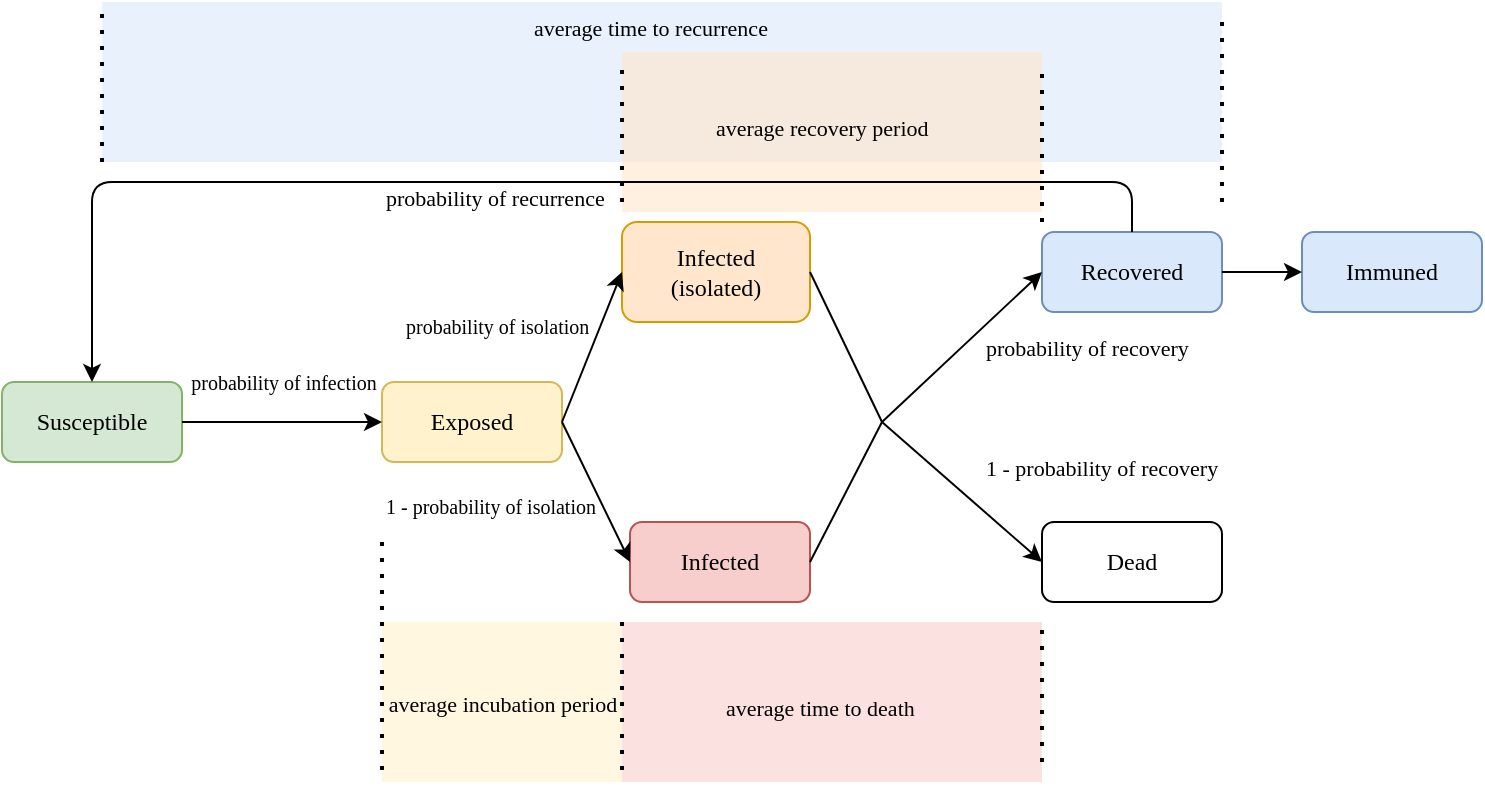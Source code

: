 <mxfile version="15.0.3" type="github">
  <diagram id="_DbPGHTBd1xnx7KvoO_M" name="Page-1">
    <mxGraphModel dx="1235" dy="800" grid="1" gridSize="10" guides="1" tooltips="1" connect="1" arrows="1" fold="1" page="1" pageScale="1" pageWidth="827" pageHeight="1169" math="0" shadow="0">
      <root>
        <mxCell id="0" />
        <mxCell id="1" parent="0" />
        <mxCell id="B46BXONGkZ0E6FOtN830-58" value="" style="rounded=0;whiteSpace=wrap;html=1;shadow=0;fontSize=10;fillColor=#dae8fc;opacity=60;strokeColor=none;" vertex="1" parent="1">
          <mxGeometry x="60" y="50" width="560" height="80" as="geometry" />
        </mxCell>
        <mxCell id="B46BXONGkZ0E6FOtN830-57" value="" style="rounded=0;whiteSpace=wrap;html=1;shadow=0;fontSize=10;fillColor=#ffe6cc;opacity=60;strokeColor=none;" vertex="1" parent="1">
          <mxGeometry x="320" y="75" width="210" height="80" as="geometry" />
        </mxCell>
        <mxCell id="B46BXONGkZ0E6FOtN830-56" value="" style="rounded=0;whiteSpace=wrap;html=1;shadow=0;fontSize=10;fillColor=#f8cecc;opacity=60;strokeColor=none;" vertex="1" parent="1">
          <mxGeometry x="320" y="360" width="210" height="80" as="geometry" />
        </mxCell>
        <mxCell id="B46BXONGkZ0E6FOtN830-55" value="" style="rounded=0;whiteSpace=wrap;html=1;shadow=0;fontSize=10;fillColor=#fff2cc;strokeColor=none;opacity=60;" vertex="1" parent="1">
          <mxGeometry x="200" y="360" width="120" height="80" as="geometry" />
        </mxCell>
        <mxCell id="B46BXONGkZ0E6FOtN830-1" value="&lt;font face=&quot;Times New Roman&quot;&gt;Susceptible&lt;/font&gt;" style="rounded=1;whiteSpace=wrap;html=1;fillColor=#d5e8d4;strokeColor=#82b366;" vertex="1" parent="1">
          <mxGeometry x="10" y="240" width="90" height="40" as="geometry" />
        </mxCell>
        <mxCell id="B46BXONGkZ0E6FOtN830-2" value="&lt;font face=&quot;Times New Roman&quot;&gt;Exposed&lt;/font&gt;" style="rounded=1;whiteSpace=wrap;html=1;fillColor=#fff2cc;strokeColor=#d6b656;" vertex="1" parent="1">
          <mxGeometry x="200" y="240" width="90" height="40" as="geometry" />
        </mxCell>
        <mxCell id="B46BXONGkZ0E6FOtN830-3" value="&lt;font face=&quot;Times New Roman&quot;&gt;Infected&lt;/font&gt;" style="rounded=1;whiteSpace=wrap;html=1;fillColor=#f8cecc;strokeColor=#b85450;" vertex="1" parent="1">
          <mxGeometry x="324" y="310" width="90" height="40" as="geometry" />
        </mxCell>
        <mxCell id="B46BXONGkZ0E6FOtN830-4" value="&lt;font face=&quot;Times New Roman&quot;&gt;Recovered&lt;/font&gt;" style="rounded=1;whiteSpace=wrap;html=1;fillColor=#dae8fc;strokeColor=#6c8ebf;" vertex="1" parent="1">
          <mxGeometry x="530" y="165" width="90" height="40" as="geometry" />
        </mxCell>
        <mxCell id="B46BXONGkZ0E6FOtN830-5" value="&lt;font face=&quot;Times New Roman&quot;&gt;Dead&lt;/font&gt;" style="rounded=1;whiteSpace=wrap;html=1;" vertex="1" parent="1">
          <mxGeometry x="530" y="310" width="90" height="40" as="geometry" />
        </mxCell>
        <mxCell id="B46BXONGkZ0E6FOtN830-6" value="&lt;font face=&quot;Times New Roman&quot;&gt;Infected&lt;br&gt;(isolated)&lt;/font&gt;" style="rounded=1;whiteSpace=wrap;html=1;fillColor=#ffe6cc;strokeColor=#d79b00;" vertex="1" parent="1">
          <mxGeometry x="320" y="160" width="94" height="50" as="geometry" />
        </mxCell>
        <mxCell id="B46BXONGkZ0E6FOtN830-7" value="&lt;font face=&quot;Times New Roman&quot;&gt;Immuned&lt;/font&gt;" style="rounded=1;whiteSpace=wrap;html=1;fillColor=#dae8fc;strokeColor=#6c8ebf;" vertex="1" parent="1">
          <mxGeometry x="660" y="165" width="90" height="40" as="geometry" />
        </mxCell>
        <mxCell id="B46BXONGkZ0E6FOtN830-8" value="" style="endArrow=classic;html=1;exitX=1;exitY=0.5;exitDx=0;exitDy=0;entryX=0;entryY=0.5;entryDx=0;entryDy=0;" edge="1" parent="1" source="B46BXONGkZ0E6FOtN830-1" target="B46BXONGkZ0E6FOtN830-2">
          <mxGeometry width="50" height="50" relative="1" as="geometry">
            <mxPoint x="620" y="430" as="sourcePoint" />
            <mxPoint x="670" y="380" as="targetPoint" />
          </mxGeometry>
        </mxCell>
        <mxCell id="B46BXONGkZ0E6FOtN830-9" value="" style="endArrow=classic;html=1;exitX=1;exitY=0.5;exitDx=0;exitDy=0;entryX=0;entryY=0.5;entryDx=0;entryDy=0;" edge="1" parent="1" source="B46BXONGkZ0E6FOtN830-2" target="B46BXONGkZ0E6FOtN830-3">
          <mxGeometry width="50" height="50" relative="1" as="geometry">
            <mxPoint x="260" y="380" as="sourcePoint" />
            <mxPoint x="310" y="330" as="targetPoint" />
          </mxGeometry>
        </mxCell>
        <mxCell id="B46BXONGkZ0E6FOtN830-13" value="" style="endArrow=classic;html=1;exitX=1;exitY=0.5;exitDx=0;exitDy=0;entryX=0;entryY=0.5;entryDx=0;entryDy=0;" edge="1" parent="1" source="B46BXONGkZ0E6FOtN830-2" target="B46BXONGkZ0E6FOtN830-6">
          <mxGeometry width="50" height="50" relative="1" as="geometry">
            <mxPoint x="620" y="430" as="sourcePoint" />
            <mxPoint x="670" y="380" as="targetPoint" />
          </mxGeometry>
        </mxCell>
        <mxCell id="B46BXONGkZ0E6FOtN830-16" value="" style="endArrow=classic;html=1;exitX=1;exitY=0.5;exitDx=0;exitDy=0;entryX=0;entryY=0.5;entryDx=0;entryDy=0;" edge="1" parent="1" source="B46BXONGkZ0E6FOtN830-4" target="B46BXONGkZ0E6FOtN830-7">
          <mxGeometry width="50" height="50" relative="1" as="geometry">
            <mxPoint x="620" y="430" as="sourcePoint" />
            <mxPoint x="670" y="380" as="targetPoint" />
          </mxGeometry>
        </mxCell>
        <mxCell id="B46BXONGkZ0E6FOtN830-17" value="" style="endArrow=classic;html=1;entryX=0.5;entryY=0;entryDx=0;entryDy=0;exitX=0.5;exitY=0;exitDx=0;exitDy=0;edgeStyle=orthogonalEdgeStyle;" edge="1" parent="1" source="B46BXONGkZ0E6FOtN830-4" target="B46BXONGkZ0E6FOtN830-1">
          <mxGeometry width="50" height="50" relative="1" as="geometry">
            <mxPoint x="620" y="430" as="sourcePoint" />
            <mxPoint x="670" y="380" as="targetPoint" />
            <Array as="points">
              <mxPoint x="575" y="140" />
              <mxPoint x="55" y="140" />
            </Array>
          </mxGeometry>
        </mxCell>
        <mxCell id="B46BXONGkZ0E6FOtN830-22" value="&lt;p style=&quot;margin: 0px; text-align: justify; font-stretch: normal; font-size: 10px; line-height: normal; font-family: &amp;quot;times new roman&amp;quot;;&quot;&gt;probability of infection&lt;/p&gt;" style="text;html=1;strokeColor=none;fillColor=none;align=center;verticalAlign=middle;whiteSpace=wrap;rounded=0;fontSize=10;" vertex="1" parent="1">
          <mxGeometry x="86" y="230" width="130" height="20" as="geometry" />
        </mxCell>
        <mxCell id="B46BXONGkZ0E6FOtN830-32" value="&lt;p style=&quot;margin: 0px; text-align: justify; font-style: normal; font-variant-caps: normal; font-weight: normal; font-stretch: normal; font-size: 10px; line-height: normal; font-family: &amp;quot;times new roman&amp;quot;; color: rgb(0, 0, 0);&quot;&gt;probability of isolation&lt;/p&gt;" style="text;whiteSpace=wrap;html=1;fontSize=10;" vertex="1" parent="1">
          <mxGeometry x="210" y="200" width="130" height="30" as="geometry" />
        </mxCell>
        <mxCell id="B46BXONGkZ0E6FOtN830-33" value="&lt;p style=&quot;margin: 0.0px 0.0px 0.0px 0.0px ; text-align: justify ; font: 11.0px &amp;quot;times new roman&amp;quot; ; color: #000000&quot;&gt;probability of recurrence&lt;/p&gt;" style="text;whiteSpace=wrap;html=1;fontSize=10;" vertex="1" parent="1">
          <mxGeometry x="200" y="135" width="130" height="30" as="geometry" />
        </mxCell>
        <mxCell id="B46BXONGkZ0E6FOtN830-35" value="" style="endArrow=none;html=1;fontSize=10;exitX=1;exitY=0.5;exitDx=0;exitDy=0;" edge="1" parent="1" source="B46BXONGkZ0E6FOtN830-6">
          <mxGeometry width="50" height="50" relative="1" as="geometry">
            <mxPoint x="550" y="470" as="sourcePoint" />
            <mxPoint x="450" y="260" as="targetPoint" />
          </mxGeometry>
        </mxCell>
        <mxCell id="B46BXONGkZ0E6FOtN830-36" value="" style="endArrow=none;html=1;fontSize=10;exitX=1;exitY=0.5;exitDx=0;exitDy=0;" edge="1" parent="1" source="B46BXONGkZ0E6FOtN830-3">
          <mxGeometry width="50" height="50" relative="1" as="geometry">
            <mxPoint x="550" y="470" as="sourcePoint" />
            <mxPoint x="450" y="260" as="targetPoint" />
          </mxGeometry>
        </mxCell>
        <mxCell id="B46BXONGkZ0E6FOtN830-37" value="" style="endArrow=classic;html=1;fontSize=10;entryX=0;entryY=0.5;entryDx=0;entryDy=0;" edge="1" parent="1" target="B46BXONGkZ0E6FOtN830-4">
          <mxGeometry width="50" height="50" relative="1" as="geometry">
            <mxPoint x="450" y="260" as="sourcePoint" />
            <mxPoint x="600" y="420" as="targetPoint" />
          </mxGeometry>
        </mxCell>
        <mxCell id="B46BXONGkZ0E6FOtN830-38" value="" style="endArrow=classic;html=1;fontSize=10;entryX=0;entryY=0.5;entryDx=0;entryDy=0;" edge="1" parent="1" target="B46BXONGkZ0E6FOtN830-5">
          <mxGeometry width="50" height="50" relative="1" as="geometry">
            <mxPoint x="450" y="260" as="sourcePoint" />
            <mxPoint x="600" y="420" as="targetPoint" />
          </mxGeometry>
        </mxCell>
        <mxCell id="B46BXONGkZ0E6FOtN830-39" value="&lt;p style=&quot;margin: 0px ; text-align: justify ; font-style: normal ; font-weight: normal ; font-stretch: normal ; font-size: 10px ; line-height: normal ; font-family: &amp;#34;times new roman&amp;#34; ; color: rgb(0 , 0 , 0)&quot;&gt;1 - probability of isolation&lt;/p&gt;" style="text;whiteSpace=wrap;html=1;fontSize=10;" vertex="1" parent="1">
          <mxGeometry x="200" y="290" width="130" height="30" as="geometry" />
        </mxCell>
        <mxCell id="B46BXONGkZ0E6FOtN830-40" value="&lt;p style=&quot;margin: 0.0px 0.0px 0.0px 0.0px ; text-align: justify ; font: 11.0px &amp;quot;times new roman&amp;quot; ; color: #000000&quot;&gt;probability of recovery&lt;/p&gt;" style="text;whiteSpace=wrap;html=1;fontSize=10;" vertex="1" parent="1">
          <mxGeometry x="500" y="210" width="130" height="30" as="geometry" />
        </mxCell>
        <mxCell id="B46BXONGkZ0E6FOtN830-41" value="&lt;p style=&quot;margin: 0.0px 0.0px 0.0px 0.0px ; text-align: justify ; font: 11.0px &amp;#34;times new roman&amp;#34; ; color: #000000&quot;&gt;1 - probability of recovery&lt;/p&gt;" style="text;whiteSpace=wrap;html=1;fontSize=10;" vertex="1" parent="1">
          <mxGeometry x="500" y="270" width="130" height="30" as="geometry" />
        </mxCell>
        <mxCell id="B46BXONGkZ0E6FOtN830-42" value="" style="endArrow=none;dashed=1;html=1;dashPattern=1 3;strokeWidth=2;fontSize=10;exitX=0;exitY=1;exitDx=0;exitDy=0;" edge="1" parent="1" source="B46BXONGkZ0E6FOtN830-39">
          <mxGeometry width="50" height="50" relative="1" as="geometry">
            <mxPoint x="550" y="450" as="sourcePoint" />
            <mxPoint x="200" y="440" as="targetPoint" />
          </mxGeometry>
        </mxCell>
        <mxCell id="B46BXONGkZ0E6FOtN830-43" value="" style="endArrow=none;dashed=1;html=1;dashPattern=1 3;strokeWidth=2;fontSize=10;exitX=0;exitY=1;exitDx=0;exitDy=0;" edge="1" parent="1">
          <mxGeometry width="50" height="50" relative="1" as="geometry">
            <mxPoint x="320" y="360" as="sourcePoint" />
            <mxPoint x="320" y="440" as="targetPoint" />
          </mxGeometry>
        </mxCell>
        <mxCell id="B46BXONGkZ0E6FOtN830-44" value="" style="endArrow=none;dashed=1;html=1;dashPattern=1 3;strokeWidth=2;fontSize=10;" edge="1" parent="1">
          <mxGeometry width="50" height="50" relative="1" as="geometry">
            <mxPoint x="530" y="430" as="sourcePoint" />
            <mxPoint x="530" y="360" as="targetPoint" />
          </mxGeometry>
        </mxCell>
        <mxCell id="B46BXONGkZ0E6FOtN830-45" value="" style="endArrow=none;dashed=1;html=1;dashPattern=1 3;strokeWidth=2;fontSize=10;" edge="1" parent="1">
          <mxGeometry width="50" height="50" relative="1" as="geometry">
            <mxPoint x="60" y="130" as="sourcePoint" />
            <mxPoint x="60" y="50" as="targetPoint" />
          </mxGeometry>
        </mxCell>
        <mxCell id="B46BXONGkZ0E6FOtN830-46" value="" style="endArrow=none;dashed=1;html=1;dashPattern=1 3;strokeWidth=2;fontSize=10;" edge="1" parent="1">
          <mxGeometry width="50" height="50" relative="1" as="geometry">
            <mxPoint x="530" y="160" as="sourcePoint" />
            <mxPoint x="530" y="80" as="targetPoint" />
          </mxGeometry>
        </mxCell>
        <mxCell id="B46BXONGkZ0E6FOtN830-47" value="&lt;p style=&quot;margin: 0px ; text-align: justify ; font-stretch: normal ; font-size: 11px ; line-height: normal ; font-family: &amp;#34;times new roman&amp;#34;&quot;&gt;average incubation period&lt;/p&gt;" style="text;html=1;strokeColor=none;fillColor=none;align=center;verticalAlign=middle;whiteSpace=wrap;rounded=0;fontSize=10;" vertex="1" parent="1">
          <mxGeometry x="192.5" y="380" width="135" height="40" as="geometry" />
        </mxCell>
        <mxCell id="B46BXONGkZ0E6FOtN830-49" value="&lt;p style=&quot;margin: 0.0px 0.0px 0.0px 0.0px ; text-align: justify ; font: 11.0px &amp;quot;times new roman&amp;quot; ; color: #000000&quot;&gt;average time to death&lt;/p&gt;" style="text;whiteSpace=wrap;html=1;fontSize=10;" vertex="1" parent="1">
          <mxGeometry x="370" y="390" width="120" height="30" as="geometry" />
        </mxCell>
        <mxCell id="B46BXONGkZ0E6FOtN830-50" value="" style="endArrow=none;dashed=1;html=1;dashPattern=1 3;strokeWidth=2;fontSize=10;" edge="1" parent="1">
          <mxGeometry width="50" height="50" relative="1" as="geometry">
            <mxPoint x="320" y="150" as="sourcePoint" />
            <mxPoint x="320" y="80" as="targetPoint" />
          </mxGeometry>
        </mxCell>
        <mxCell id="B46BXONGkZ0E6FOtN830-51" value="&lt;p style=&quot;margin: 0.0px 0.0px 0.0px 0.0px ; text-align: justify ; font: 11.0px &amp;quot;times new roman&amp;quot; ; color: #000000&quot;&gt;average recovery period&lt;/p&gt;" style="text;whiteSpace=wrap;html=1;fontSize=10;" vertex="1" parent="1">
          <mxGeometry x="365" y="100" width="130" height="30" as="geometry" />
        </mxCell>
        <mxCell id="B46BXONGkZ0E6FOtN830-52" value="" style="endArrow=none;dashed=1;html=1;dashPattern=1 3;strokeWidth=2;fontSize=10;" edge="1" parent="1">
          <mxGeometry width="50" height="50" relative="1" as="geometry">
            <mxPoint x="620" y="150" as="sourcePoint" />
            <mxPoint x="620" y="60" as="targetPoint" />
          </mxGeometry>
        </mxCell>
        <mxCell id="B46BXONGkZ0E6FOtN830-53" value="&lt;p style=&quot;margin: 0.0px 0.0px 0.0px 0.0px ; text-align: justify ; font: 11.0px &amp;quot;times new roman&amp;quot; ; color: #000000&quot;&gt;average time to recurrence&lt;/p&gt;" style="text;whiteSpace=wrap;html=1;fontSize=10;" vertex="1" parent="1">
          <mxGeometry x="274" y="50" width="140" height="30" as="geometry" />
        </mxCell>
      </root>
    </mxGraphModel>
  </diagram>
</mxfile>

